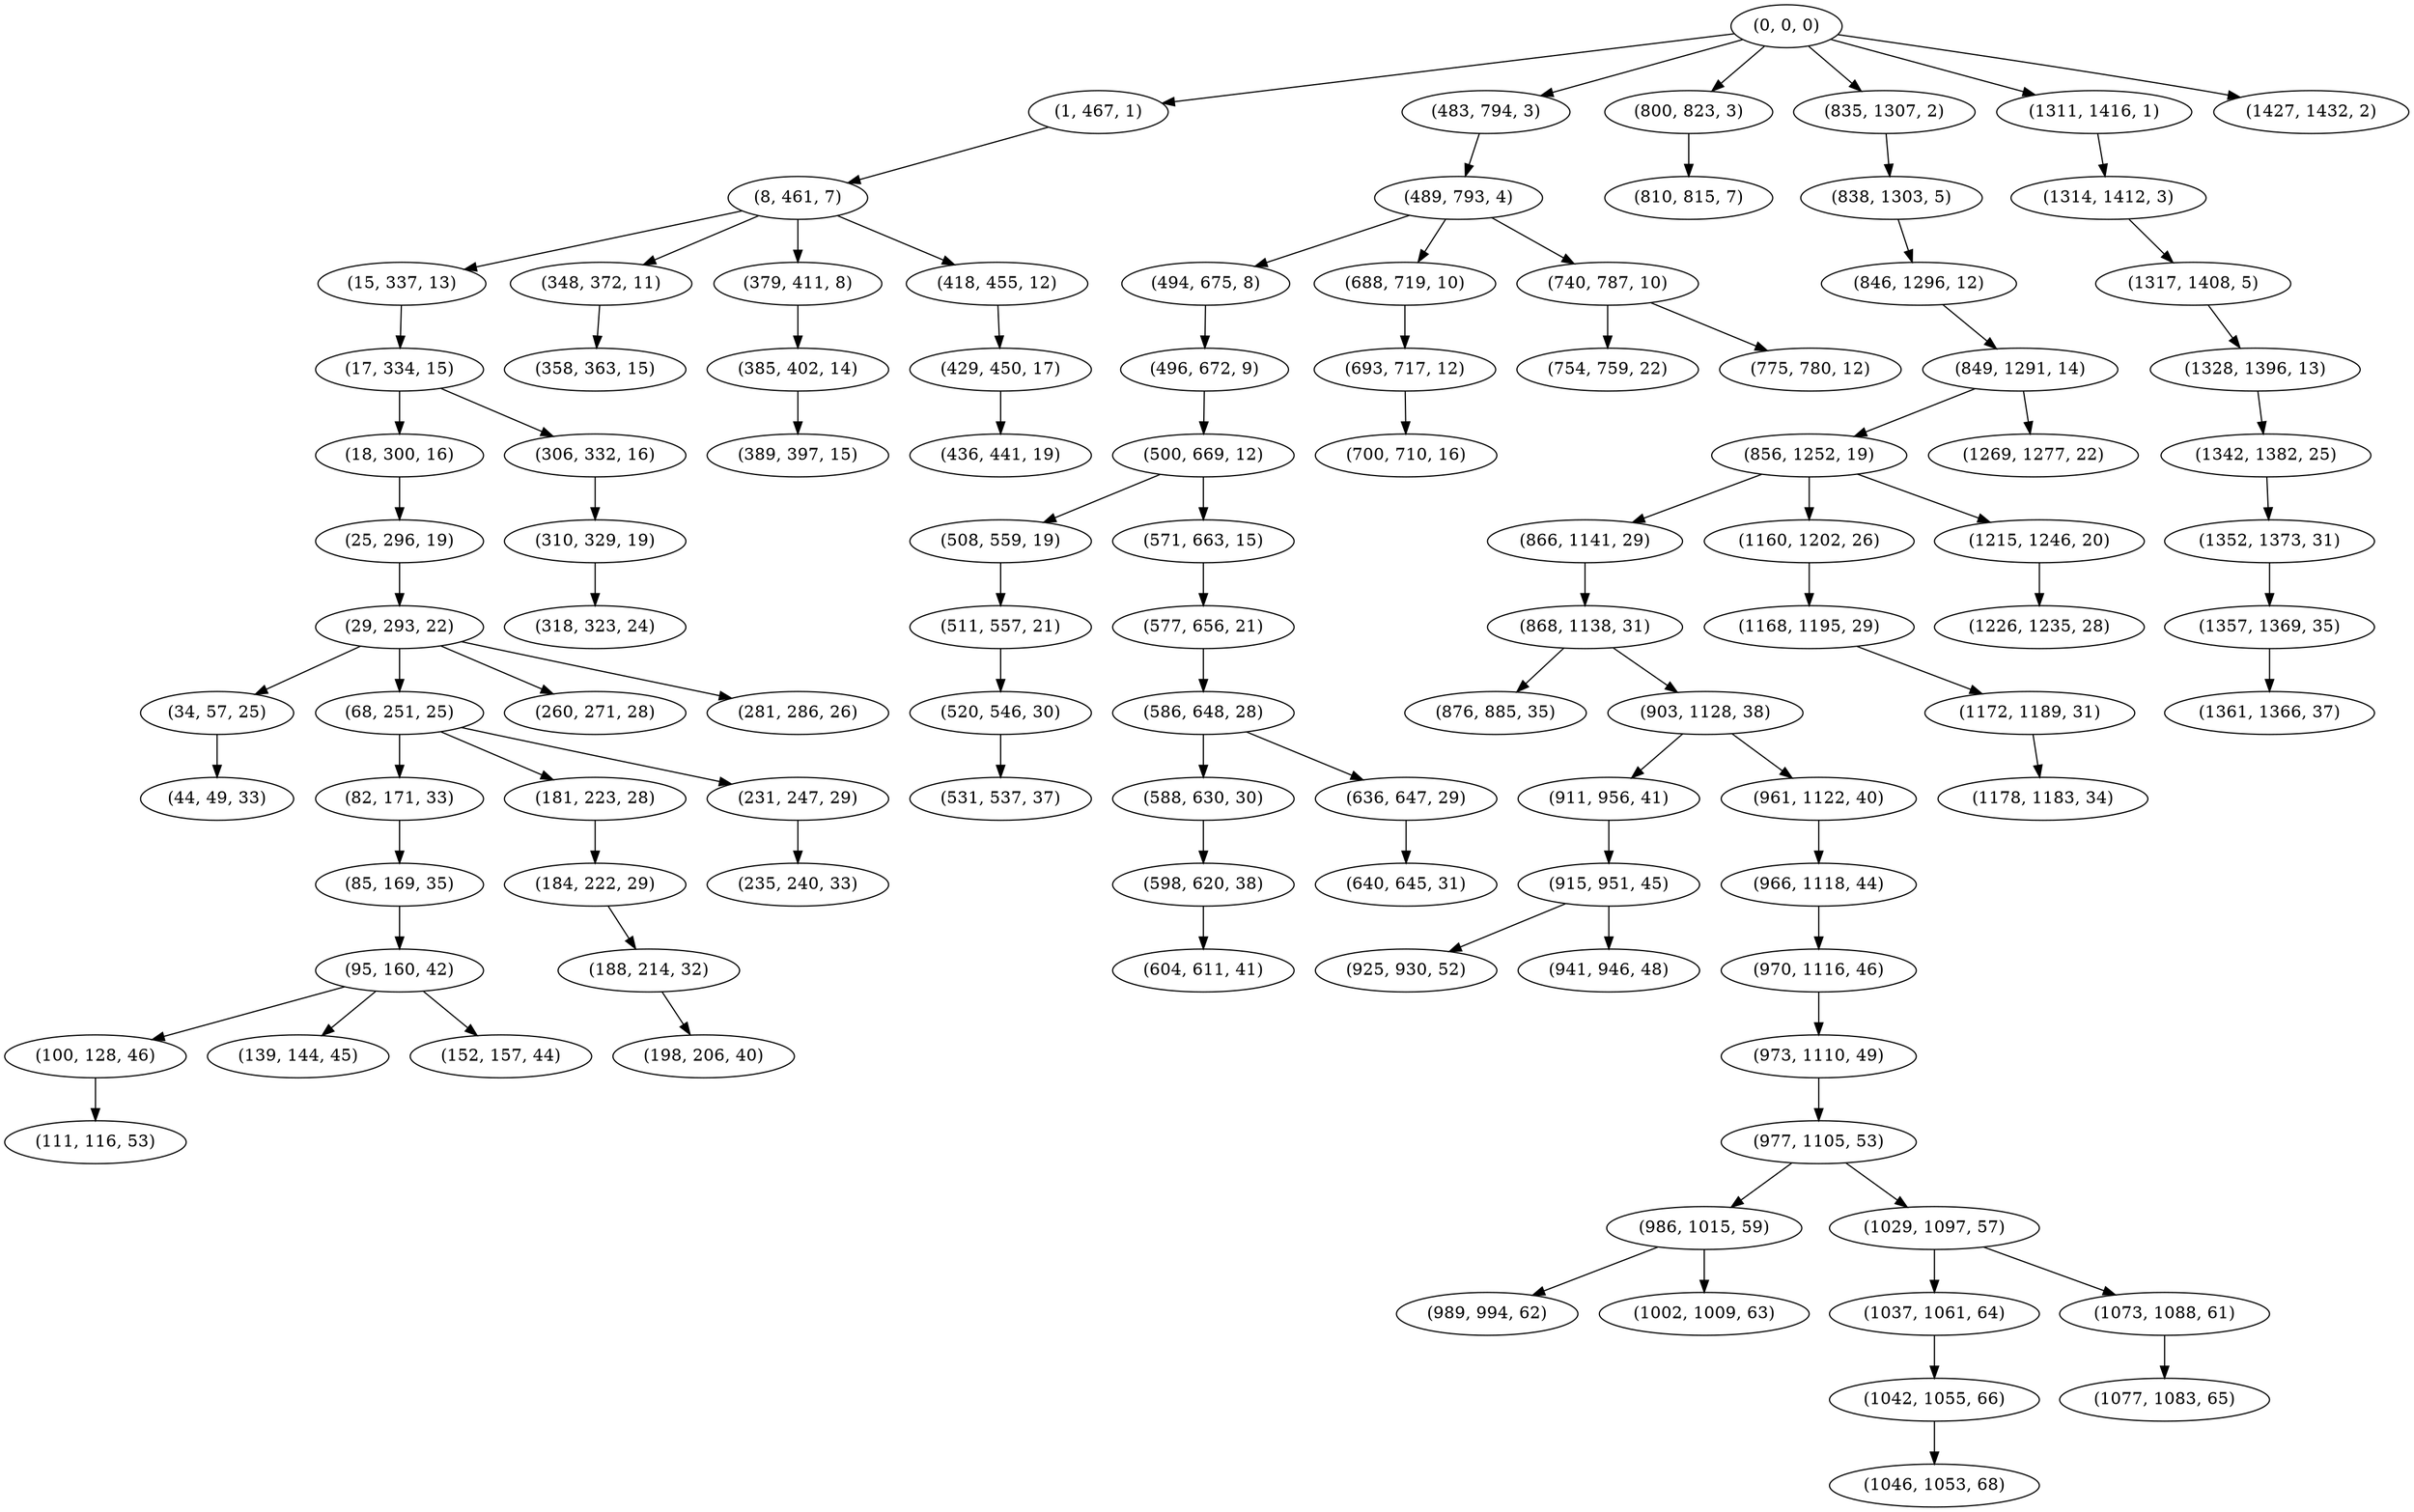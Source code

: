 digraph tree {
    "(0, 0, 0)";
    "(1, 467, 1)";
    "(8, 461, 7)";
    "(15, 337, 13)";
    "(17, 334, 15)";
    "(18, 300, 16)";
    "(25, 296, 19)";
    "(29, 293, 22)";
    "(34, 57, 25)";
    "(44, 49, 33)";
    "(68, 251, 25)";
    "(82, 171, 33)";
    "(85, 169, 35)";
    "(95, 160, 42)";
    "(100, 128, 46)";
    "(111, 116, 53)";
    "(139, 144, 45)";
    "(152, 157, 44)";
    "(181, 223, 28)";
    "(184, 222, 29)";
    "(188, 214, 32)";
    "(198, 206, 40)";
    "(231, 247, 29)";
    "(235, 240, 33)";
    "(260, 271, 28)";
    "(281, 286, 26)";
    "(306, 332, 16)";
    "(310, 329, 19)";
    "(318, 323, 24)";
    "(348, 372, 11)";
    "(358, 363, 15)";
    "(379, 411, 8)";
    "(385, 402, 14)";
    "(389, 397, 15)";
    "(418, 455, 12)";
    "(429, 450, 17)";
    "(436, 441, 19)";
    "(483, 794, 3)";
    "(489, 793, 4)";
    "(494, 675, 8)";
    "(496, 672, 9)";
    "(500, 669, 12)";
    "(508, 559, 19)";
    "(511, 557, 21)";
    "(520, 546, 30)";
    "(531, 537, 37)";
    "(571, 663, 15)";
    "(577, 656, 21)";
    "(586, 648, 28)";
    "(588, 630, 30)";
    "(598, 620, 38)";
    "(604, 611, 41)";
    "(636, 647, 29)";
    "(640, 645, 31)";
    "(688, 719, 10)";
    "(693, 717, 12)";
    "(700, 710, 16)";
    "(740, 787, 10)";
    "(754, 759, 22)";
    "(775, 780, 12)";
    "(800, 823, 3)";
    "(810, 815, 7)";
    "(835, 1307, 2)";
    "(838, 1303, 5)";
    "(846, 1296, 12)";
    "(849, 1291, 14)";
    "(856, 1252, 19)";
    "(866, 1141, 29)";
    "(868, 1138, 31)";
    "(876, 885, 35)";
    "(903, 1128, 38)";
    "(911, 956, 41)";
    "(915, 951, 45)";
    "(925, 930, 52)";
    "(941, 946, 48)";
    "(961, 1122, 40)";
    "(966, 1118, 44)";
    "(970, 1116, 46)";
    "(973, 1110, 49)";
    "(977, 1105, 53)";
    "(986, 1015, 59)";
    "(989, 994, 62)";
    "(1002, 1009, 63)";
    "(1029, 1097, 57)";
    "(1037, 1061, 64)";
    "(1042, 1055, 66)";
    "(1046, 1053, 68)";
    "(1073, 1088, 61)";
    "(1077, 1083, 65)";
    "(1160, 1202, 26)";
    "(1168, 1195, 29)";
    "(1172, 1189, 31)";
    "(1178, 1183, 34)";
    "(1215, 1246, 20)";
    "(1226, 1235, 28)";
    "(1269, 1277, 22)";
    "(1311, 1416, 1)";
    "(1314, 1412, 3)";
    "(1317, 1408, 5)";
    "(1328, 1396, 13)";
    "(1342, 1382, 25)";
    "(1352, 1373, 31)";
    "(1357, 1369, 35)";
    "(1361, 1366, 37)";
    "(1427, 1432, 2)";
    "(0, 0, 0)" -> "(1, 467, 1)";
    "(0, 0, 0)" -> "(483, 794, 3)";
    "(0, 0, 0)" -> "(800, 823, 3)";
    "(0, 0, 0)" -> "(835, 1307, 2)";
    "(0, 0, 0)" -> "(1311, 1416, 1)";
    "(0, 0, 0)" -> "(1427, 1432, 2)";
    "(1, 467, 1)" -> "(8, 461, 7)";
    "(8, 461, 7)" -> "(15, 337, 13)";
    "(8, 461, 7)" -> "(348, 372, 11)";
    "(8, 461, 7)" -> "(379, 411, 8)";
    "(8, 461, 7)" -> "(418, 455, 12)";
    "(15, 337, 13)" -> "(17, 334, 15)";
    "(17, 334, 15)" -> "(18, 300, 16)";
    "(17, 334, 15)" -> "(306, 332, 16)";
    "(18, 300, 16)" -> "(25, 296, 19)";
    "(25, 296, 19)" -> "(29, 293, 22)";
    "(29, 293, 22)" -> "(34, 57, 25)";
    "(29, 293, 22)" -> "(68, 251, 25)";
    "(29, 293, 22)" -> "(260, 271, 28)";
    "(29, 293, 22)" -> "(281, 286, 26)";
    "(34, 57, 25)" -> "(44, 49, 33)";
    "(68, 251, 25)" -> "(82, 171, 33)";
    "(68, 251, 25)" -> "(181, 223, 28)";
    "(68, 251, 25)" -> "(231, 247, 29)";
    "(82, 171, 33)" -> "(85, 169, 35)";
    "(85, 169, 35)" -> "(95, 160, 42)";
    "(95, 160, 42)" -> "(100, 128, 46)";
    "(95, 160, 42)" -> "(139, 144, 45)";
    "(95, 160, 42)" -> "(152, 157, 44)";
    "(100, 128, 46)" -> "(111, 116, 53)";
    "(181, 223, 28)" -> "(184, 222, 29)";
    "(184, 222, 29)" -> "(188, 214, 32)";
    "(188, 214, 32)" -> "(198, 206, 40)";
    "(231, 247, 29)" -> "(235, 240, 33)";
    "(306, 332, 16)" -> "(310, 329, 19)";
    "(310, 329, 19)" -> "(318, 323, 24)";
    "(348, 372, 11)" -> "(358, 363, 15)";
    "(379, 411, 8)" -> "(385, 402, 14)";
    "(385, 402, 14)" -> "(389, 397, 15)";
    "(418, 455, 12)" -> "(429, 450, 17)";
    "(429, 450, 17)" -> "(436, 441, 19)";
    "(483, 794, 3)" -> "(489, 793, 4)";
    "(489, 793, 4)" -> "(494, 675, 8)";
    "(489, 793, 4)" -> "(688, 719, 10)";
    "(489, 793, 4)" -> "(740, 787, 10)";
    "(494, 675, 8)" -> "(496, 672, 9)";
    "(496, 672, 9)" -> "(500, 669, 12)";
    "(500, 669, 12)" -> "(508, 559, 19)";
    "(500, 669, 12)" -> "(571, 663, 15)";
    "(508, 559, 19)" -> "(511, 557, 21)";
    "(511, 557, 21)" -> "(520, 546, 30)";
    "(520, 546, 30)" -> "(531, 537, 37)";
    "(571, 663, 15)" -> "(577, 656, 21)";
    "(577, 656, 21)" -> "(586, 648, 28)";
    "(586, 648, 28)" -> "(588, 630, 30)";
    "(586, 648, 28)" -> "(636, 647, 29)";
    "(588, 630, 30)" -> "(598, 620, 38)";
    "(598, 620, 38)" -> "(604, 611, 41)";
    "(636, 647, 29)" -> "(640, 645, 31)";
    "(688, 719, 10)" -> "(693, 717, 12)";
    "(693, 717, 12)" -> "(700, 710, 16)";
    "(740, 787, 10)" -> "(754, 759, 22)";
    "(740, 787, 10)" -> "(775, 780, 12)";
    "(800, 823, 3)" -> "(810, 815, 7)";
    "(835, 1307, 2)" -> "(838, 1303, 5)";
    "(838, 1303, 5)" -> "(846, 1296, 12)";
    "(846, 1296, 12)" -> "(849, 1291, 14)";
    "(849, 1291, 14)" -> "(856, 1252, 19)";
    "(849, 1291, 14)" -> "(1269, 1277, 22)";
    "(856, 1252, 19)" -> "(866, 1141, 29)";
    "(856, 1252, 19)" -> "(1160, 1202, 26)";
    "(856, 1252, 19)" -> "(1215, 1246, 20)";
    "(866, 1141, 29)" -> "(868, 1138, 31)";
    "(868, 1138, 31)" -> "(876, 885, 35)";
    "(868, 1138, 31)" -> "(903, 1128, 38)";
    "(903, 1128, 38)" -> "(911, 956, 41)";
    "(903, 1128, 38)" -> "(961, 1122, 40)";
    "(911, 956, 41)" -> "(915, 951, 45)";
    "(915, 951, 45)" -> "(925, 930, 52)";
    "(915, 951, 45)" -> "(941, 946, 48)";
    "(961, 1122, 40)" -> "(966, 1118, 44)";
    "(966, 1118, 44)" -> "(970, 1116, 46)";
    "(970, 1116, 46)" -> "(973, 1110, 49)";
    "(973, 1110, 49)" -> "(977, 1105, 53)";
    "(977, 1105, 53)" -> "(986, 1015, 59)";
    "(977, 1105, 53)" -> "(1029, 1097, 57)";
    "(986, 1015, 59)" -> "(989, 994, 62)";
    "(986, 1015, 59)" -> "(1002, 1009, 63)";
    "(1029, 1097, 57)" -> "(1037, 1061, 64)";
    "(1029, 1097, 57)" -> "(1073, 1088, 61)";
    "(1037, 1061, 64)" -> "(1042, 1055, 66)";
    "(1042, 1055, 66)" -> "(1046, 1053, 68)";
    "(1073, 1088, 61)" -> "(1077, 1083, 65)";
    "(1160, 1202, 26)" -> "(1168, 1195, 29)";
    "(1168, 1195, 29)" -> "(1172, 1189, 31)";
    "(1172, 1189, 31)" -> "(1178, 1183, 34)";
    "(1215, 1246, 20)" -> "(1226, 1235, 28)";
    "(1311, 1416, 1)" -> "(1314, 1412, 3)";
    "(1314, 1412, 3)" -> "(1317, 1408, 5)";
    "(1317, 1408, 5)" -> "(1328, 1396, 13)";
    "(1328, 1396, 13)" -> "(1342, 1382, 25)";
    "(1342, 1382, 25)" -> "(1352, 1373, 31)";
    "(1352, 1373, 31)" -> "(1357, 1369, 35)";
    "(1357, 1369, 35)" -> "(1361, 1366, 37)";
}
